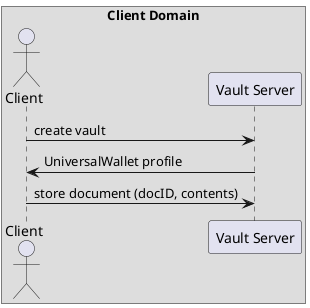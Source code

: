@startuml

box "Client Domain"
  actor Client as client
  participant "Vault Server" as vaults
end box

client -> vaults : create vault
vaults -> client : UniversalWallet profile
client -> vaults : store document (docID, contents)

@enduml
